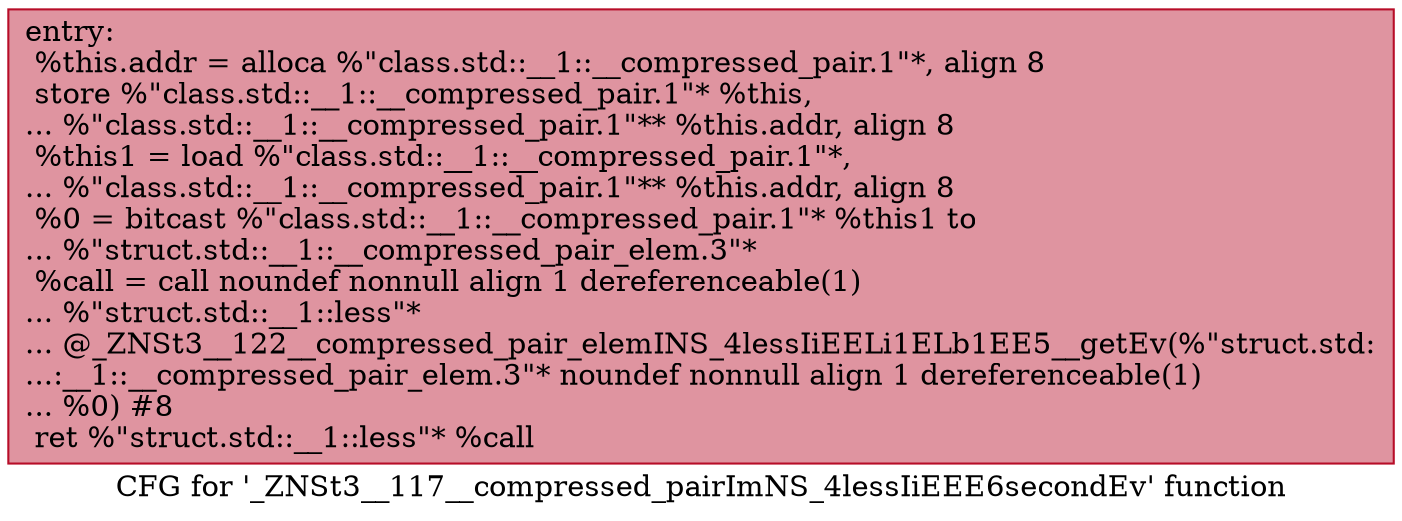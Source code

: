 digraph "CFG for '_ZNSt3__117__compressed_pairImNS_4lessIiEEE6secondEv' function" {
	label="CFG for '_ZNSt3__117__compressed_pairImNS_4lessIiEEE6secondEv' function";

	Node0x60000255cd00 [shape=record,color="#b70d28ff", style=filled, fillcolor="#b70d2870",label="{entry:\l  %this.addr = alloca %\"class.std::__1::__compressed_pair.1\"*, align 8\l  store %\"class.std::__1::__compressed_pair.1\"* %this,\l... %\"class.std::__1::__compressed_pair.1\"** %this.addr, align 8\l  %this1 = load %\"class.std::__1::__compressed_pair.1\"*,\l... %\"class.std::__1::__compressed_pair.1\"** %this.addr, align 8\l  %0 = bitcast %\"class.std::__1::__compressed_pair.1\"* %this1 to\l... %\"struct.std::__1::__compressed_pair_elem.3\"*\l  %call = call noundef nonnull align 1 dereferenceable(1)\l... %\"struct.std::__1::less\"*\l... @_ZNSt3__122__compressed_pair_elemINS_4lessIiEELi1ELb1EE5__getEv(%\"struct.std:\l...:__1::__compressed_pair_elem.3\"* noundef nonnull align 1 dereferenceable(1)\l... %0) #8\l  ret %\"struct.std::__1::less\"* %call\l}"];
}
